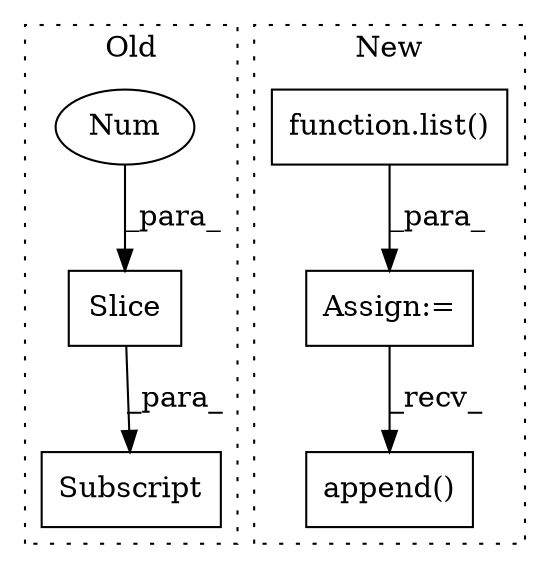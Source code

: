 digraph G {
subgraph cluster0 {
1 [label="Slice" a="80" s="4492" l="3" shape="box"];
3 [label="Num" a="76" s="4493" l="2" shape="ellipse"];
4 [label="Subscript" a="63" s="4475,0" l="21,0" shape="box"];
label = "Old";
style="dotted";
}
subgraph cluster1 {
2 [label="function.list()" a="75" s="4797" l="6" shape="box"];
5 [label="Assign:=" a="68" s="4794" l="3" shape="box"];
6 [label="append()" a="75" s="5517,5563" l="20,1" shape="box"];
label = "New";
style="dotted";
}
1 -> 4 [label="_para_"];
2 -> 5 [label="_para_"];
3 -> 1 [label="_para_"];
5 -> 6 [label="_recv_"];
}